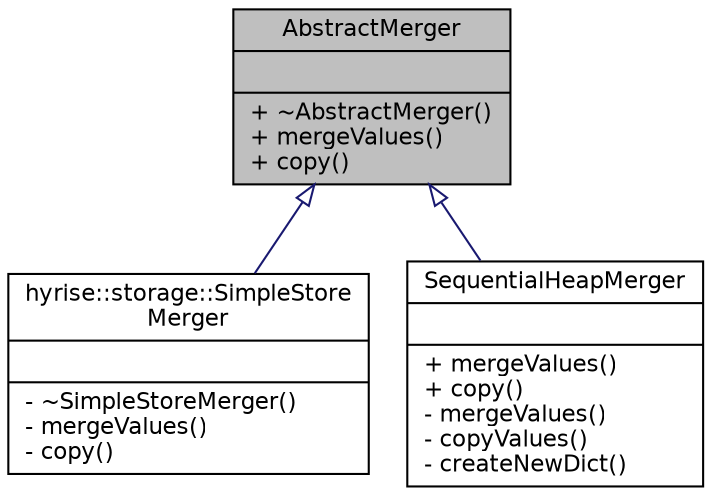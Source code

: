 digraph "AbstractMerger"
{
  edge [fontname="Helvetica",fontsize="11",labelfontname="Helvetica",labelfontsize="11"];
  node [fontname="Helvetica",fontsize="11",shape=record];
  Node1 [label="{AbstractMerger\n||+ ~AbstractMerger()\l+ mergeValues()\l+ copy()\l}",height=0.2,width=0.4,color="black", fillcolor="grey75", style="filled" fontcolor="black"];
  Node1 -> Node2 [dir="back",color="midnightblue",fontsize="11",style="solid",arrowtail="onormal",fontname="Helvetica"];
  Node2 [label="{hyrise::storage::SimpleStore\lMerger\n||- ~SimpleStoreMerger()\l- mergeValues()\l- copy()\l}",height=0.2,width=0.4,color="black", fillcolor="white", style="filled",URL="$classhyrise_1_1storage_1_1_simple_store_merger.html"];
  Node1 -> Node3 [dir="back",color="midnightblue",fontsize="11",style="solid",arrowtail="onormal",fontname="Helvetica"];
  Node3 [label="{SequentialHeapMerger\n||+ mergeValues()\l+ copy()\l- mergeValues()\l- copyValues()\l- createNewDict()\l}",height=0.2,width=0.4,color="black", fillcolor="white", style="filled",URL="$class_sequential_heap_merger.html"];
}
